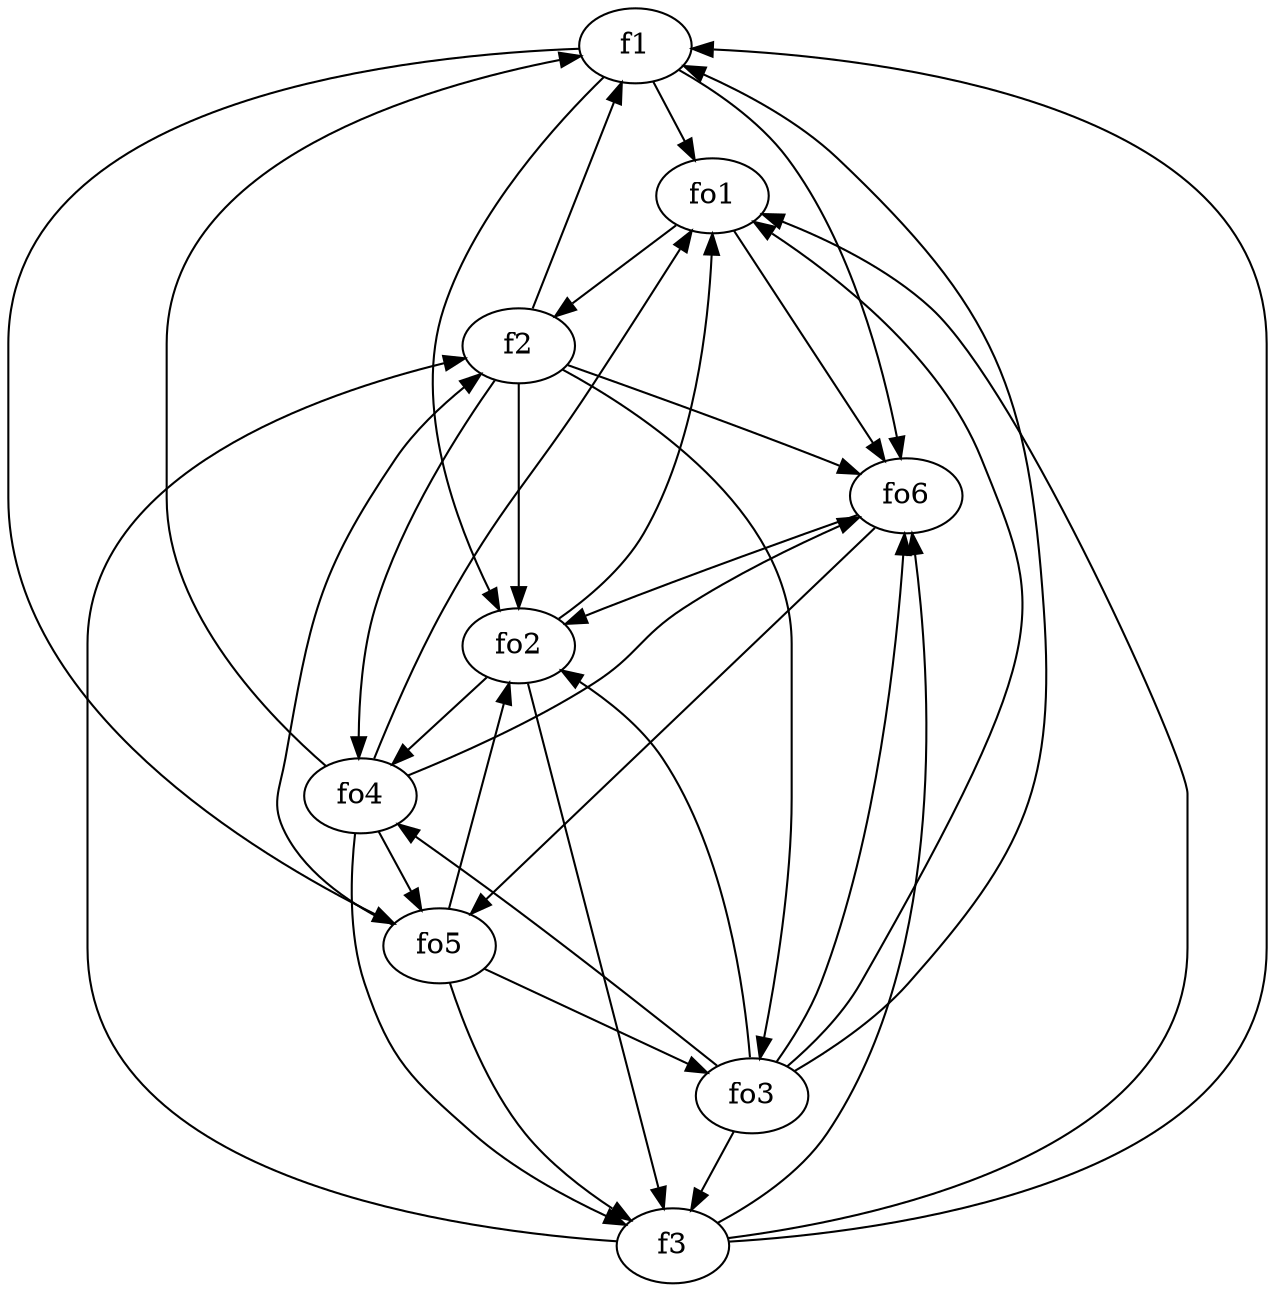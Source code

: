 strict digraph  {
f1;
f2;
f3;
fo1;
fo2;
fo3;
fo4;
fo5;
fo6;
f1 -> fo5  [weight=2];
f1 -> fo1  [weight=2];
f1 -> fo2  [weight=2];
f1 -> fo6  [weight=2];
f2 -> fo3  [weight=2];
f2 -> f1  [weight=2];
f2 -> fo4  [weight=2];
f2 -> fo6  [weight=2];
f2 -> fo2  [weight=2];
f3 -> f2  [weight=2];
f3 -> f1  [weight=2];
f3 -> fo6  [weight=2];
f3 -> fo1  [weight=2];
fo1 -> f2  [weight=2];
fo1 -> fo6  [weight=2];
fo2 -> f3  [weight=2];
fo2 -> fo1  [weight=2];
fo2 -> fo4  [weight=2];
fo3 -> fo4  [weight=2];
fo3 -> f3  [weight=2];
fo3 -> fo1  [weight=2];
fo3 -> f1  [weight=2];
fo3 -> fo6  [weight=2];
fo3 -> fo2  [weight=2];
fo4 -> fo1  [weight=2];
fo4 -> fo6  [weight=2];
fo4 -> fo5  [weight=2];
fo4 -> f1  [weight=2];
fo4 -> f3  [weight=2];
fo5 -> f3  [weight=2];
fo5 -> fo2  [weight=2];
fo5 -> f2  [weight=2];
fo5 -> fo3  [weight=2];
fo6 -> fo2  [weight=2];
fo6 -> fo5  [weight=2];
}
